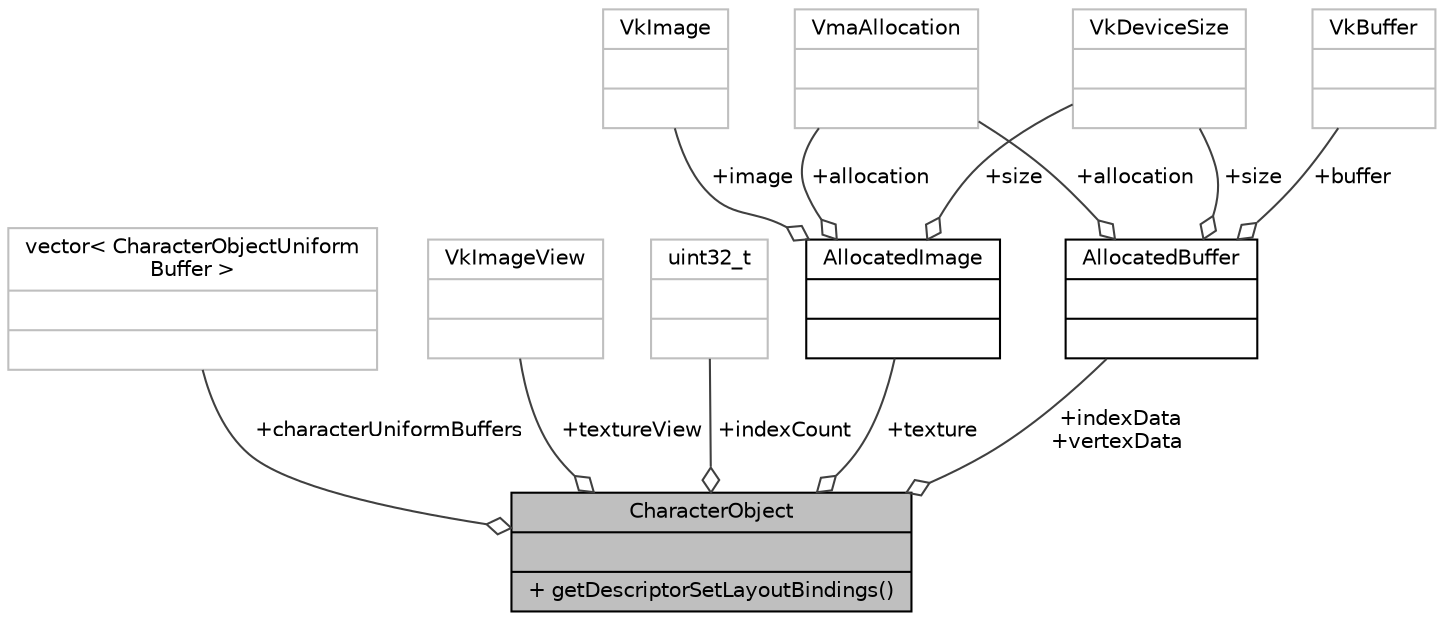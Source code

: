 digraph "CharacterObject"
{
 // LATEX_PDF_SIZE
  edge [fontname="Helvetica",fontsize="10",labelfontname="Helvetica",labelfontsize="10"];
  node [fontname="Helvetica",fontsize="10",shape=record];
  Node1 [label="{CharacterObject\n||+ getDescriptorSetLayoutBindings()\l}",height=0.2,width=0.4,color="black", fillcolor="grey75", style="filled", fontcolor="black",tooltip=" "];
  Node2 -> Node1 [color="grey25",fontsize="10",style="solid",label=" +characterUniformBuffers" ,arrowhead="odiamond",fontname="Helvetica"];
  Node2 [label="{vector\< CharacterObjectUniform\lBuffer \>\n||}",height=0.2,width=0.4,color="grey75", fillcolor="white", style="filled",tooltip=" "];
  Node3 -> Node1 [color="grey25",fontsize="10",style="solid",label=" +textureView" ,arrowhead="odiamond",fontname="Helvetica"];
  Node3 [label="{VkImageView\n||}",height=0.2,width=0.4,color="grey75", fillcolor="white", style="filled",tooltip=" "];
  Node4 -> Node1 [color="grey25",fontsize="10",style="solid",label=" +indexCount" ,arrowhead="odiamond",fontname="Helvetica"];
  Node4 [label="{uint32_t\n||}",height=0.2,width=0.4,color="grey75", fillcolor="white", style="filled",tooltip=" "];
  Node5 -> Node1 [color="grey25",fontsize="10",style="solid",label=" +indexData\n+vertexData" ,arrowhead="odiamond",fontname="Helvetica"];
  Node5 [label="{AllocatedBuffer\n||}",height=0.2,width=0.4,color="black", fillcolor="white", style="filled",URL="$structAllocatedBuffer.html",tooltip=" "];
  Node6 -> Node5 [color="grey25",fontsize="10",style="solid",label=" +allocation" ,arrowhead="odiamond",fontname="Helvetica"];
  Node6 [label="{VmaAllocation\n||}",height=0.2,width=0.4,color="grey75", fillcolor="white", style="filled",tooltip=" "];
  Node7 -> Node5 [color="grey25",fontsize="10",style="solid",label=" +size" ,arrowhead="odiamond",fontname="Helvetica"];
  Node7 [label="{VkDeviceSize\n||}",height=0.2,width=0.4,color="grey75", fillcolor="white", style="filled",tooltip=" "];
  Node8 -> Node5 [color="grey25",fontsize="10",style="solid",label=" +buffer" ,arrowhead="odiamond",fontname="Helvetica"];
  Node8 [label="{VkBuffer\n||}",height=0.2,width=0.4,color="grey75", fillcolor="white", style="filled",tooltip=" "];
  Node9 -> Node1 [color="grey25",fontsize="10",style="solid",label=" +texture" ,arrowhead="odiamond",fontname="Helvetica"];
  Node9 [label="{AllocatedImage\n||}",height=0.2,width=0.4,color="black", fillcolor="white", style="filled",URL="$structAllocatedImage.html",tooltip=" "];
  Node6 -> Node9 [color="grey25",fontsize="10",style="solid",label=" +allocation" ,arrowhead="odiamond",fontname="Helvetica"];
  Node7 -> Node9 [color="grey25",fontsize="10",style="solid",label=" +size" ,arrowhead="odiamond",fontname="Helvetica"];
  Node10 -> Node9 [color="grey25",fontsize="10",style="solid",label=" +image" ,arrowhead="odiamond",fontname="Helvetica"];
  Node10 [label="{VkImage\n||}",height=0.2,width=0.4,color="grey75", fillcolor="white", style="filled",tooltip=" "];
}
